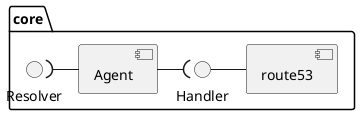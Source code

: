 @startuml
'https://plantuml.com/component-diagram

package core {
    component Agent
    interface Resolver
    interface Handler

    Resolver )- Agent
    Agent -( Handler

    component route53
    Handler - route53
}
@enduml
